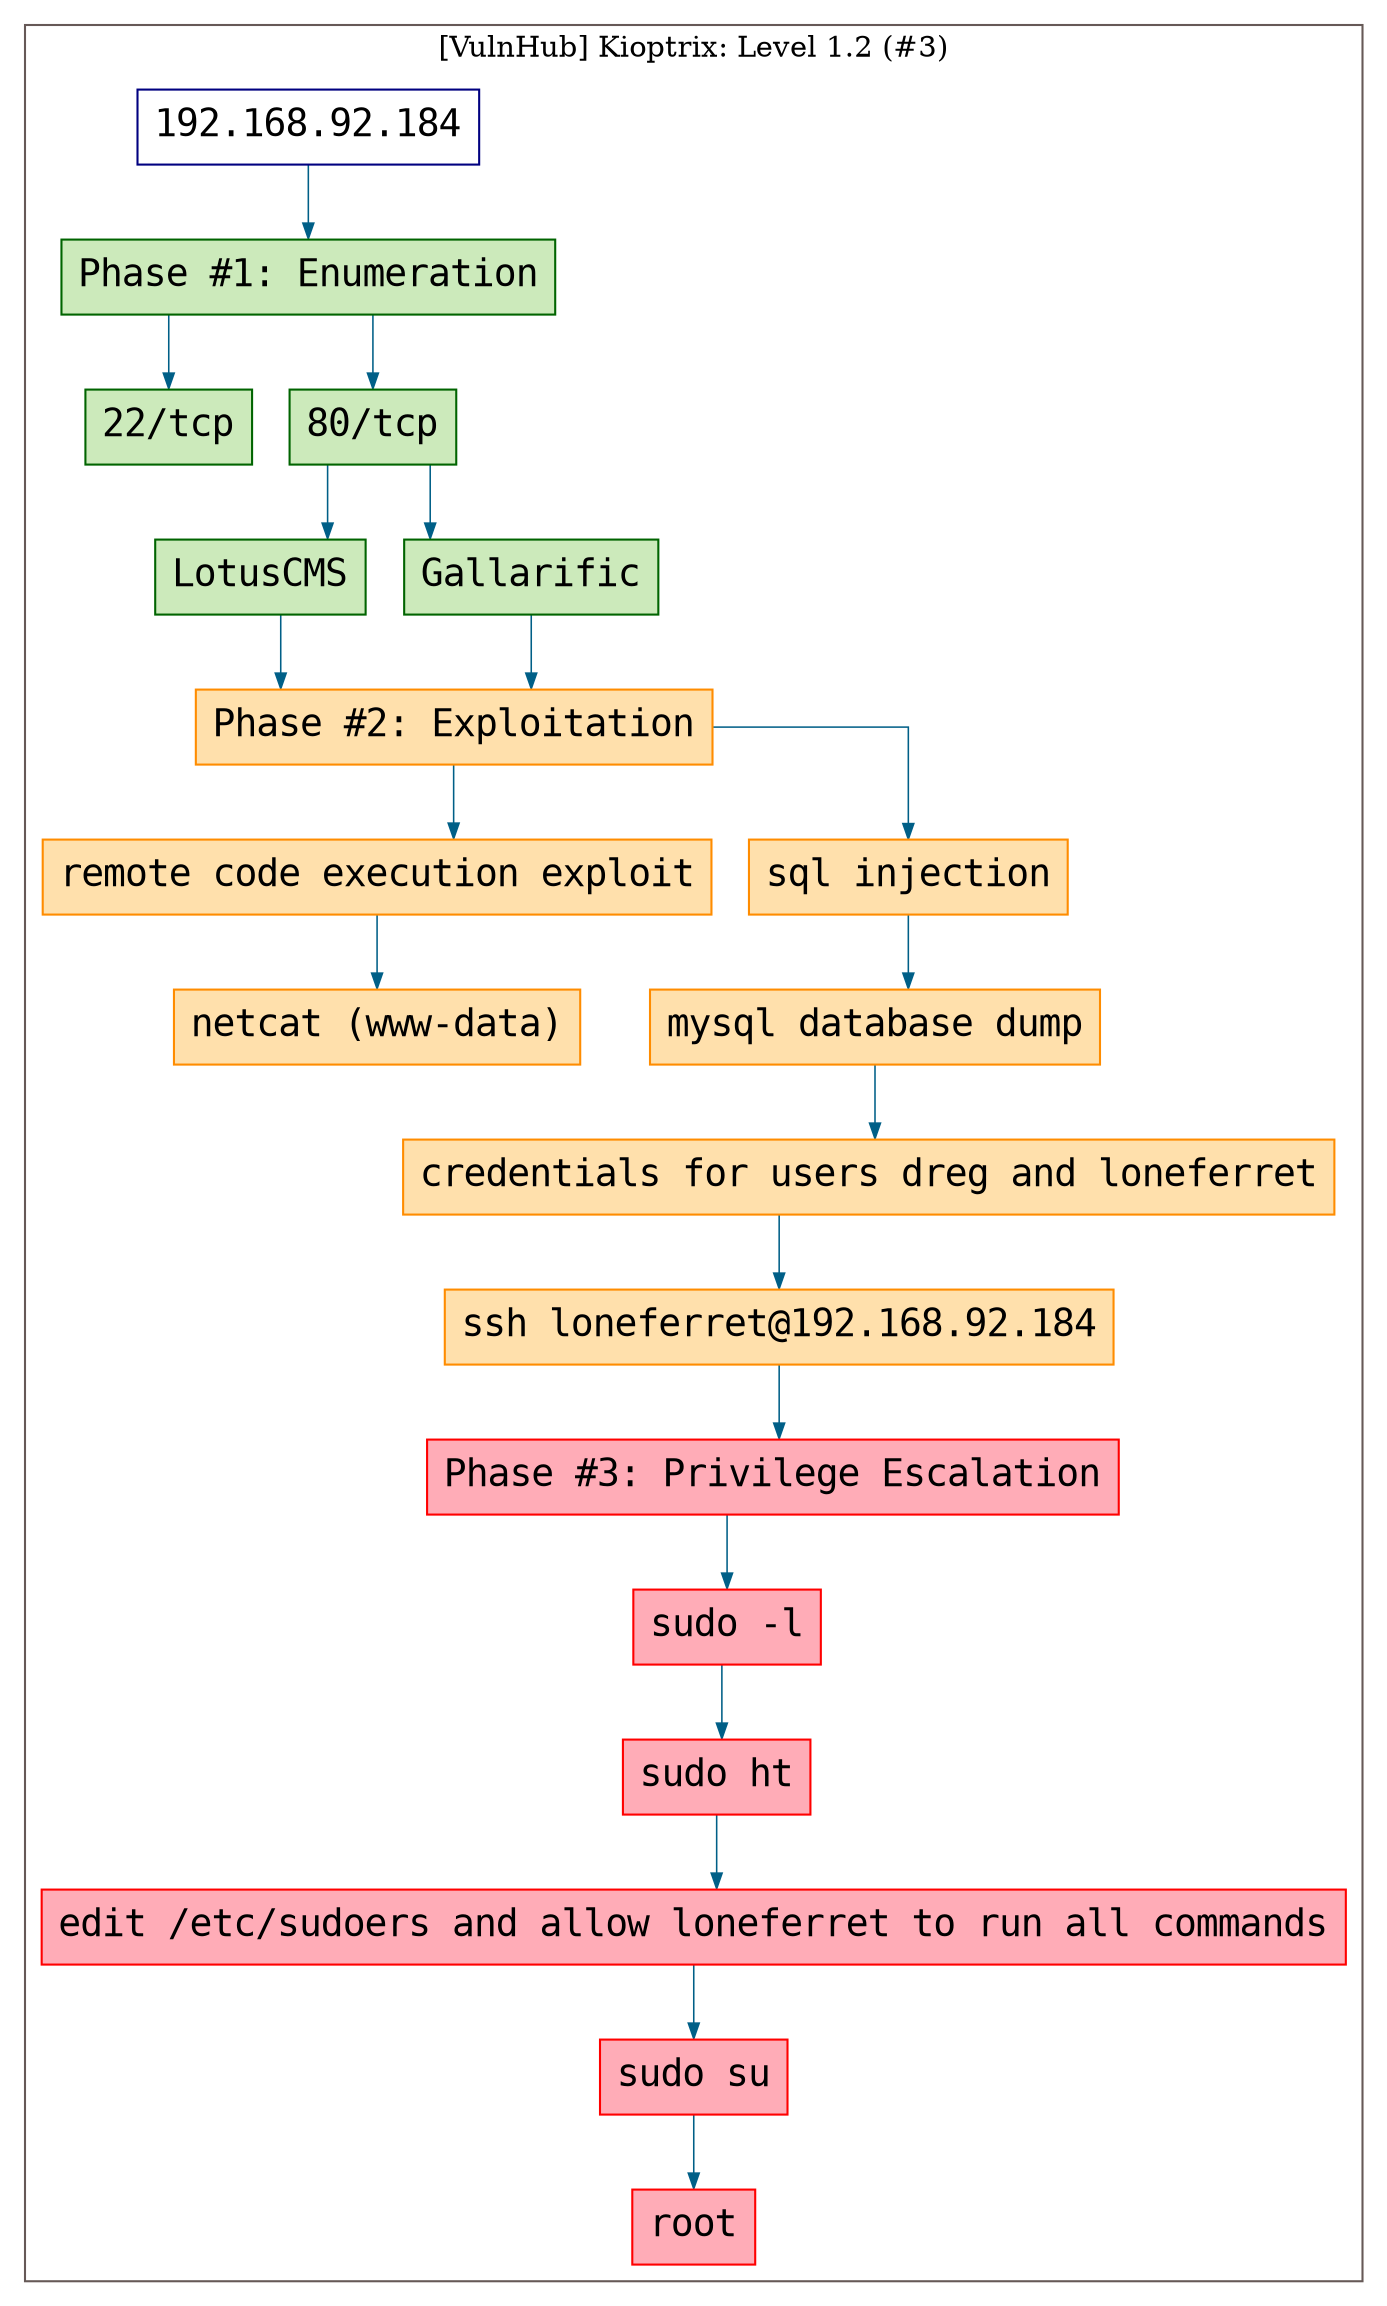 digraph G {
  #rankdir=LR;
  nodesdictep=1.0; splines="ortho"; K=0.6; overlap=scale; fixedsize=true; resolution=72; bgcolor="#ffffff"; outputorder="edgesfirst";
  node [fontname="courier" fontsize=18 shape=box width=0.25 fillcolor="white" style="filled,solid"];
  edge [style=solid color="#005f87" penwidth=0.75 arrowsize=0.75];

  0[label="192.168.92.184" color="navyblue" fillcolor="#ffffff" tooltip="[VulnHub] Kioptrix: Level 1.2 (#3)"];
  10[label="Phase #3: Privilege Escalation" color="red" fillcolor="#ffacb7" tooltip="Phase #3:Privilege Escalation"];
  11[label="sudo -l" color="red" fillcolor="#ffacb7" tooltip="Phase #3:Privilege Escalation"];
  12[label="sudo ht" color="red" fillcolor="#ffacb7" tooltip="Phase #3:Privilege Escalation"];
  13[label="edit /etc/sudoers and allow loneferret to run all commands" color="red" fillcolor="#ffacb7" tooltip="Phase #3:Privilege Escalation"];
  14[label="sudo su" color="red" fillcolor="#ffacb7" tooltip="Phase #3:Privilege Escalation"];
  15[label="root" color="red" fillcolor="#ffacb7" tooltip="Phase #3:Privilege Escalation"];
  16[label="LotusCMS" color="darkgreen" fillcolor="#cceabb" tooltip="Phase #1:Enumeration"];
  17[label="remote code execution exploit" color="darkorange" fillcolor="#ffe0ac" tooltip="Phase #2:Exploitation"];
  18[label="netcat (www-data)" color="darkorange" fillcolor="#ffe0ac" tooltip="Phase #2:Exploitation"];
  1[label="Phase #1: Enumeration" color="darkgreen" fillcolor="#cceabb" tooltip="Phase #1:Enumeration"];
  2[label="22/tcp" color="darkgreen" fillcolor="#cceabb" tooltip="Phase #1:Enumeration"];
  3[label="80/tcp" color="darkgreen" fillcolor="#cceabb" tooltip="Phase #1:Enumeration"];
  4[label="Gallarific" color="darkgreen" fillcolor="#cceabb" tooltip="Phase #1:Enumeration"];
  5[label="Phase #2: Exploitation" color="darkorange" fillcolor="#ffe0ac" tooltip="Phase #2:Exploitation"];
  6[label="sql injection" color="darkorange" fillcolor="#ffe0ac" tooltip="Phase #2:Exploitation"];
  7[label="mysql database dump" color="darkorange" fillcolor="#ffe0ac" tooltip="Phase #2:Exploitation"];
  8[label="credentials for users dreg and loneferret" color="darkorange" fillcolor="#ffe0ac" tooltip="Phase #2:Exploitation"];
  9[label="ssh loneferret@192.168.92.184" color="darkorange" fillcolor="#ffe0ac" tooltip="Phase #2:Exploitation"];

  subgraph cluster_0 {
    node [style="filled,solid"];
    label = "[VulnHub] Kioptrix: Level 1.2 (#3)";
    color = "#665957";
    0 -> 1 [color="#005f87"];
    1 -> 2 [color="#005f87"];
    1 -> 3 [color="#005f87"];
    10 -> 11 [color="#005f87"];
    11 -> 12 [color="#005f87"];
    12 -> 13 [color="#005f87"];
    13 -> 14 [color="#005f87"];
    14 -> 15 [color="#005f87"];
    16 -> 5 [color="#005f87"];
    17 -> 18 [color="#005f87"];
    3 -> 16 [color="#005f87"];
    3 -> 4 [color="#005f87"];
    4 -> 5 [color="#005f87"];
    5 -> 17 [color="#005f87"];
    5 -> 6 [color="#005f87"];
    6 -> 7 [color="#005f87"];
    7 -> 8 [color="#005f87"];
    8 -> 9 [color="#005f87"];
    9 -> 10 [color="#005f87"];
  }
}
